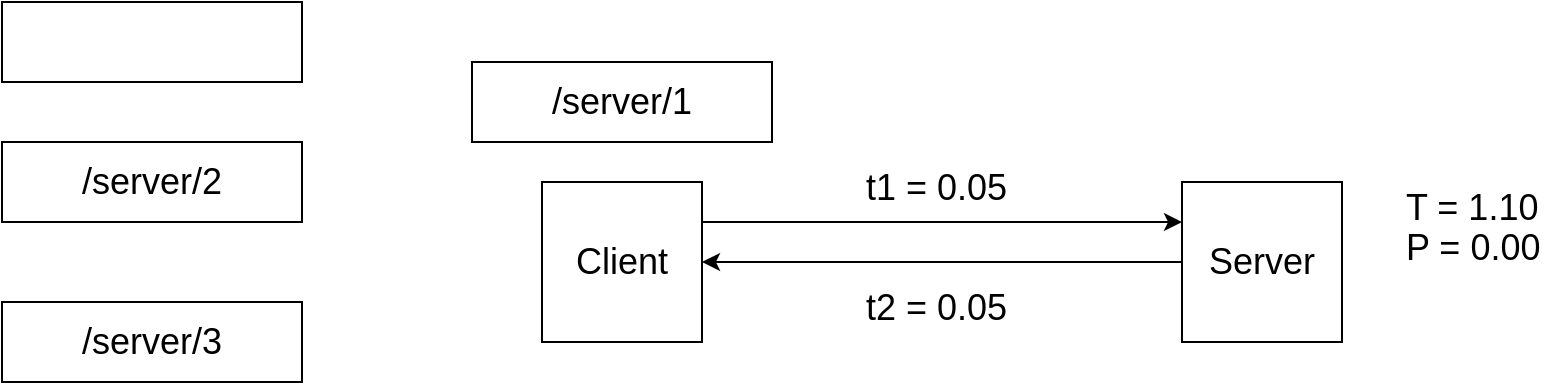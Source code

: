 <mxfile version="11.3.0" type="device" pages="1"><diagram id="Er1aV1ugC9-8SfUy8B8p" name="Page-1"><mxGraphModel dx="1092" dy="901" grid="1" gridSize="10" guides="1" tooltips="1" connect="1" arrows="1" fold="1" page="1" pageScale="1" pageWidth="826" pageHeight="1169" math="0" shadow="0"><root><mxCell id="0"/><mxCell id="1" parent="0"/><mxCell id="qWyymiY3wK-ePTPxsgIl-4" value="&lt;span style=&quot;white-space: normal&quot;&gt;&lt;font style=&quot;font-size: 18px&quot;&gt;/server/1&lt;/font&gt;&lt;/span&gt;" style="rounded=0;whiteSpace=wrap;html=1;" parent="1" vertex="1"><mxGeometry x="255" y="120" width="150" height="40" as="geometry"/></mxCell><mxCell id="qWyymiY3wK-ePTPxsgIl-5" value="&lt;span style=&quot;white-space: normal&quot;&gt;&lt;font style=&quot;font-size: 18px&quot;&gt;/server/2&lt;/font&gt;&lt;/span&gt;" style="rounded=0;whiteSpace=wrap;html=1;" parent="1" vertex="1"><mxGeometry x="20" y="160" width="150" height="40" as="geometry"/></mxCell><mxCell id="qWyymiY3wK-ePTPxsgIl-6" value="&lt;span style=&quot;white-space: normal&quot;&gt;&lt;font style=&quot;font-size: 18px&quot;&gt;/server/3&lt;/font&gt;&lt;/span&gt;" style="rounded=0;whiteSpace=wrap;html=1;" parent="1" vertex="1"><mxGeometry x="20" y="240" width="150" height="40" as="geometry"/></mxCell><mxCell id="qWyymiY3wK-ePTPxsgIl-9" value="&lt;font style=&quot;font-size: 18px&quot;&gt;Client&lt;/font&gt;" style="whiteSpace=wrap;html=1;aspect=fixed;" parent="1" vertex="1"><mxGeometry x="290" y="180" width="80" height="80" as="geometry"/></mxCell><mxCell id="vFRE3wBKr18-6jvs_NFv-2" style="edgeStyle=orthogonalEdgeStyle;rounded=0;orthogonalLoop=1;jettySize=auto;html=1;exitX=0;exitY=0.5;exitDx=0;exitDy=0;entryX=1;entryY=0.5;entryDx=0;entryDy=0;" parent="1" source="qWyymiY3wK-ePTPxsgIl-10" target="qWyymiY3wK-ePTPxsgIl-9" edge="1"><mxGeometry relative="1" as="geometry"/></mxCell><mxCell id="qWyymiY3wK-ePTPxsgIl-10" value="&lt;font style=&quot;font-size: 18px&quot;&gt;Server&lt;/font&gt;" style="whiteSpace=wrap;html=1;aspect=fixed;" parent="1" vertex="1"><mxGeometry x="610" y="180" width="80" height="80" as="geometry"/></mxCell><mxCell id="mU4zC2lq4GY07s_3pVl0-2" value="" style="endArrow=classic;html=1;exitX=1;exitY=0.25;exitDx=0;exitDy=0;entryX=0;entryY=0.25;entryDx=0;entryDy=0;" parent="1" source="qWyymiY3wK-ePTPxsgIl-9" target="qWyymiY3wK-ePTPxsgIl-10" edge="1"><mxGeometry width="50" height="50" relative="1" as="geometry"><mxPoint x="410" y="240" as="sourcePoint"/><mxPoint x="460" y="190" as="targetPoint"/></mxGeometry></mxCell><mxCell id="mU4zC2lq4GY07s_3pVl0-3" value="&lt;font style=&quot;font-size: 18px&quot;&gt;t1 = 0.05&lt;/font&gt;" style="text;html=1;resizable=0;points=[];autosize=1;align=left;verticalAlign=top;spacingTop=-4;" parent="1" vertex="1"><mxGeometry x="450" y="170" width="90" height="20" as="geometry"/></mxCell><mxCell id="mU4zC2lq4GY07s_3pVl0-4" value="&lt;font style=&quot;font-size: 18px&quot;&gt;T = 1.10&lt;/font&gt;" style="text;html=1;resizable=0;points=[];autosize=1;align=left;verticalAlign=top;spacingTop=-4;" parent="1" vertex="1"><mxGeometry x="720" y="180" width="80" height="20" as="geometry"/></mxCell><mxCell id="mU4zC2lq4GY07s_3pVl0-8" value="&lt;font style=&quot;font-size: 18px&quot;&gt;P = 0.00&lt;/font&gt;" style="text;html=1;resizable=0;points=[];autosize=1;align=left;verticalAlign=top;spacingTop=-4;" parent="1" vertex="1"><mxGeometry x="720" y="200" width="80" height="20" as="geometry"/></mxCell><mxCell id="vFRE3wBKr18-6jvs_NFv-3" value="&lt;font style=&quot;font-size: 18px&quot;&gt;t2 = 0.05&lt;/font&gt;" style="text;html=1;resizable=0;points=[];autosize=1;align=left;verticalAlign=top;spacingTop=-4;" parent="1" vertex="1"><mxGeometry x="450" y="230" width="90" height="20" as="geometry"/></mxCell><mxCell id="7x6y8cC5Fq0uFQEy3M_9-1" value="" style="rounded=0;whiteSpace=wrap;html=1;" vertex="1" parent="1"><mxGeometry x="20" y="90" width="150" height="40" as="geometry"/></mxCell></root></mxGraphModel></diagram></mxfile>